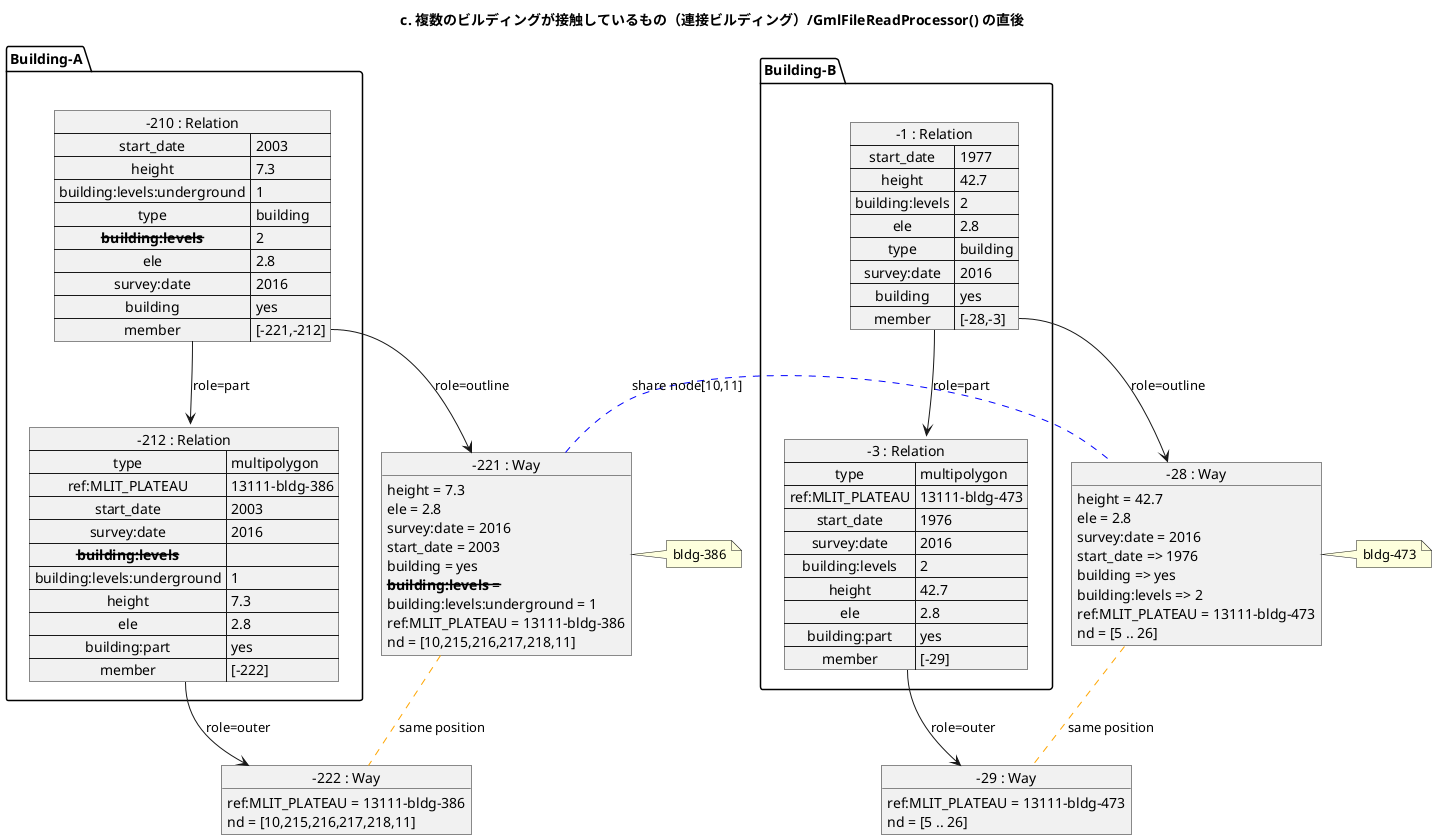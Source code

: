 ﻿@startuml
title c. 複数のビルディングが接触しているもの（連接ビルディング）/GmlFileReadProcessor() の直後

object "-222 : Way" as Way_222 {
  ref:MLIT_PLATEAU = 13111-bldg-386
  nd = [10,215,216,217,218,11]
}

object "-221 : Way" as Way_221 {
  height = 7.3
  ele = 2.8
  survey:date = 2016
  start_date = 2003
  building = yes
  <del>**building:levels** = 
  building:levels:underground = 1
  ref:MLIT_PLATEAU = 13111-bldg-386
  nd = [10,215,216,217,218,11]
}
note right : bldg-386
Way_221 .[#orange] Way_222 : same position

object "-28 : Way" as Way_28 {
  height = 42.7
  ele = 2.8
  survey:date = 2016
  start_date => 1976
  building => yes
  building:levels => 2
  ref:MLIT_PLATEAU = 13111-bldg-473
  nd = [5 .. 26]
}
note right : bldg-473

object "-29 : Way" as Way_29 {
  ref:MLIT_PLATEAU = 13111-bldg-473
  nd = [5 .. 26]
}
Way_28 .[#orange] Way_29 : same position
Way_221 .[#blue] Way_28 : share node[10,11]

package Building-A {
  map "-212 : Relation" as Relation_212 {
    type => multipolygon
    ref:MLIT_PLATEAU => 13111-bldg-386
    start_date => 2003
    survey:date => 2016
    <del>**building:levels** => 
    building:levels:underground => 1
    height => 7.3
    ele => 2.8
    building:part => yes
    member => [-222]
  }
  Relation_212::member --> Way_222 : role=outer

  map "-210 : Relation" as Relation_210 {
    start_date => 2003
    height => 7.3
    building:levels:underground => 1
    type => building
    <del>**building:levels** => 2
    ele => 2.8
    survey:date => 2016
    building => yes
    member => [-221,-212]
  }
  Relation_210::member --> Way_221 : role=outline
  Relation_210::member --> Relation_212 : role=part
}

package Building-B {
  map "-3 : Relation" as Relation_3 {
    type => multipolygon
    ref:MLIT_PLATEAU => 13111-bldg-473
    start_date => 1976
    survey:date => 2016
    building:levels => 2
    height => 42.7
    ele => 2.8
    building:part => yes
    member => [-29]
  }
  Relation_3::member --> Way_29	: role=outer

  map "-1 : Relation" as Relation_1 {
    start_date => 1977
    height => 42.7
    building:levels => 2
    ele => 2.8
    type => building
    survey:date => 2016
    building => yes
    member => [-28,-3]
  }
  Relation_1::member --> Way_28	: role=outline
  Relation_1::member --> Relation_3	: role=part
}
@enduml
